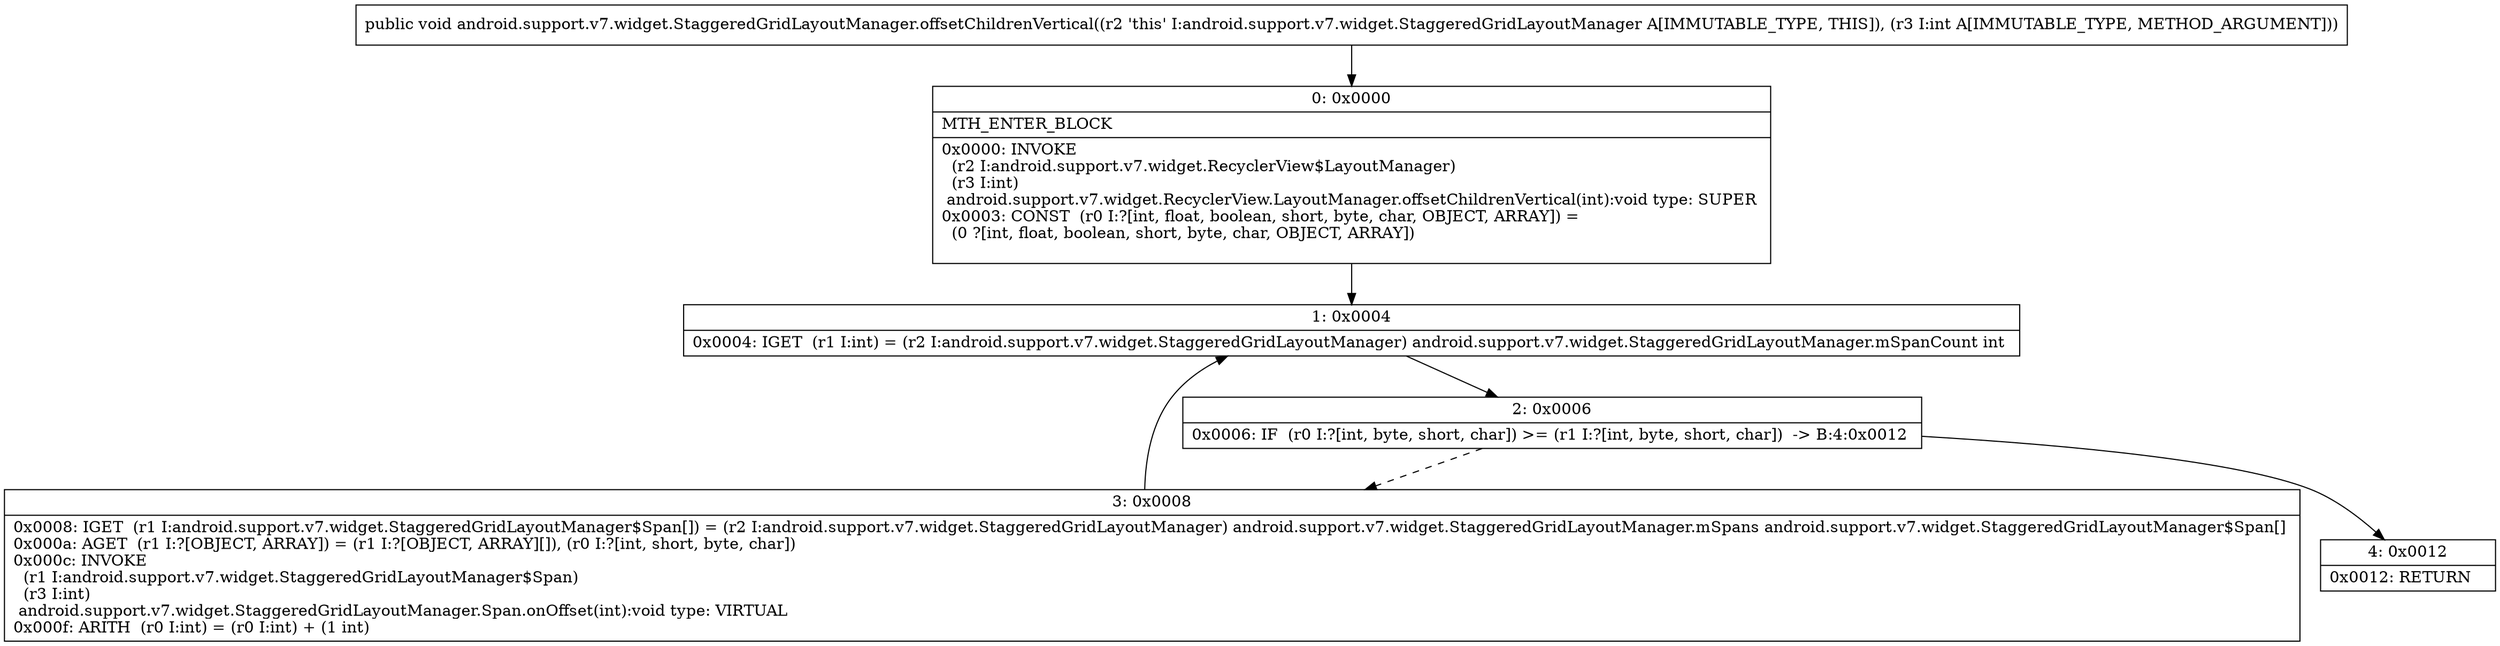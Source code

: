 digraph "CFG forandroid.support.v7.widget.StaggeredGridLayoutManager.offsetChildrenVertical(I)V" {
Node_0 [shape=record,label="{0\:\ 0x0000|MTH_ENTER_BLOCK\l|0x0000: INVOKE  \l  (r2 I:android.support.v7.widget.RecyclerView$LayoutManager)\l  (r3 I:int)\l android.support.v7.widget.RecyclerView.LayoutManager.offsetChildrenVertical(int):void type: SUPER \l0x0003: CONST  (r0 I:?[int, float, boolean, short, byte, char, OBJECT, ARRAY]) = \l  (0 ?[int, float, boolean, short, byte, char, OBJECT, ARRAY])\l \l}"];
Node_1 [shape=record,label="{1\:\ 0x0004|0x0004: IGET  (r1 I:int) = (r2 I:android.support.v7.widget.StaggeredGridLayoutManager) android.support.v7.widget.StaggeredGridLayoutManager.mSpanCount int \l}"];
Node_2 [shape=record,label="{2\:\ 0x0006|0x0006: IF  (r0 I:?[int, byte, short, char]) \>= (r1 I:?[int, byte, short, char])  \-\> B:4:0x0012 \l}"];
Node_3 [shape=record,label="{3\:\ 0x0008|0x0008: IGET  (r1 I:android.support.v7.widget.StaggeredGridLayoutManager$Span[]) = (r2 I:android.support.v7.widget.StaggeredGridLayoutManager) android.support.v7.widget.StaggeredGridLayoutManager.mSpans android.support.v7.widget.StaggeredGridLayoutManager$Span[] \l0x000a: AGET  (r1 I:?[OBJECT, ARRAY]) = (r1 I:?[OBJECT, ARRAY][]), (r0 I:?[int, short, byte, char]) \l0x000c: INVOKE  \l  (r1 I:android.support.v7.widget.StaggeredGridLayoutManager$Span)\l  (r3 I:int)\l android.support.v7.widget.StaggeredGridLayoutManager.Span.onOffset(int):void type: VIRTUAL \l0x000f: ARITH  (r0 I:int) = (r0 I:int) + (1 int) \l}"];
Node_4 [shape=record,label="{4\:\ 0x0012|0x0012: RETURN   \l}"];
MethodNode[shape=record,label="{public void android.support.v7.widget.StaggeredGridLayoutManager.offsetChildrenVertical((r2 'this' I:android.support.v7.widget.StaggeredGridLayoutManager A[IMMUTABLE_TYPE, THIS]), (r3 I:int A[IMMUTABLE_TYPE, METHOD_ARGUMENT])) }"];
MethodNode -> Node_0;
Node_0 -> Node_1;
Node_1 -> Node_2;
Node_2 -> Node_3[style=dashed];
Node_2 -> Node_4;
Node_3 -> Node_1;
}

